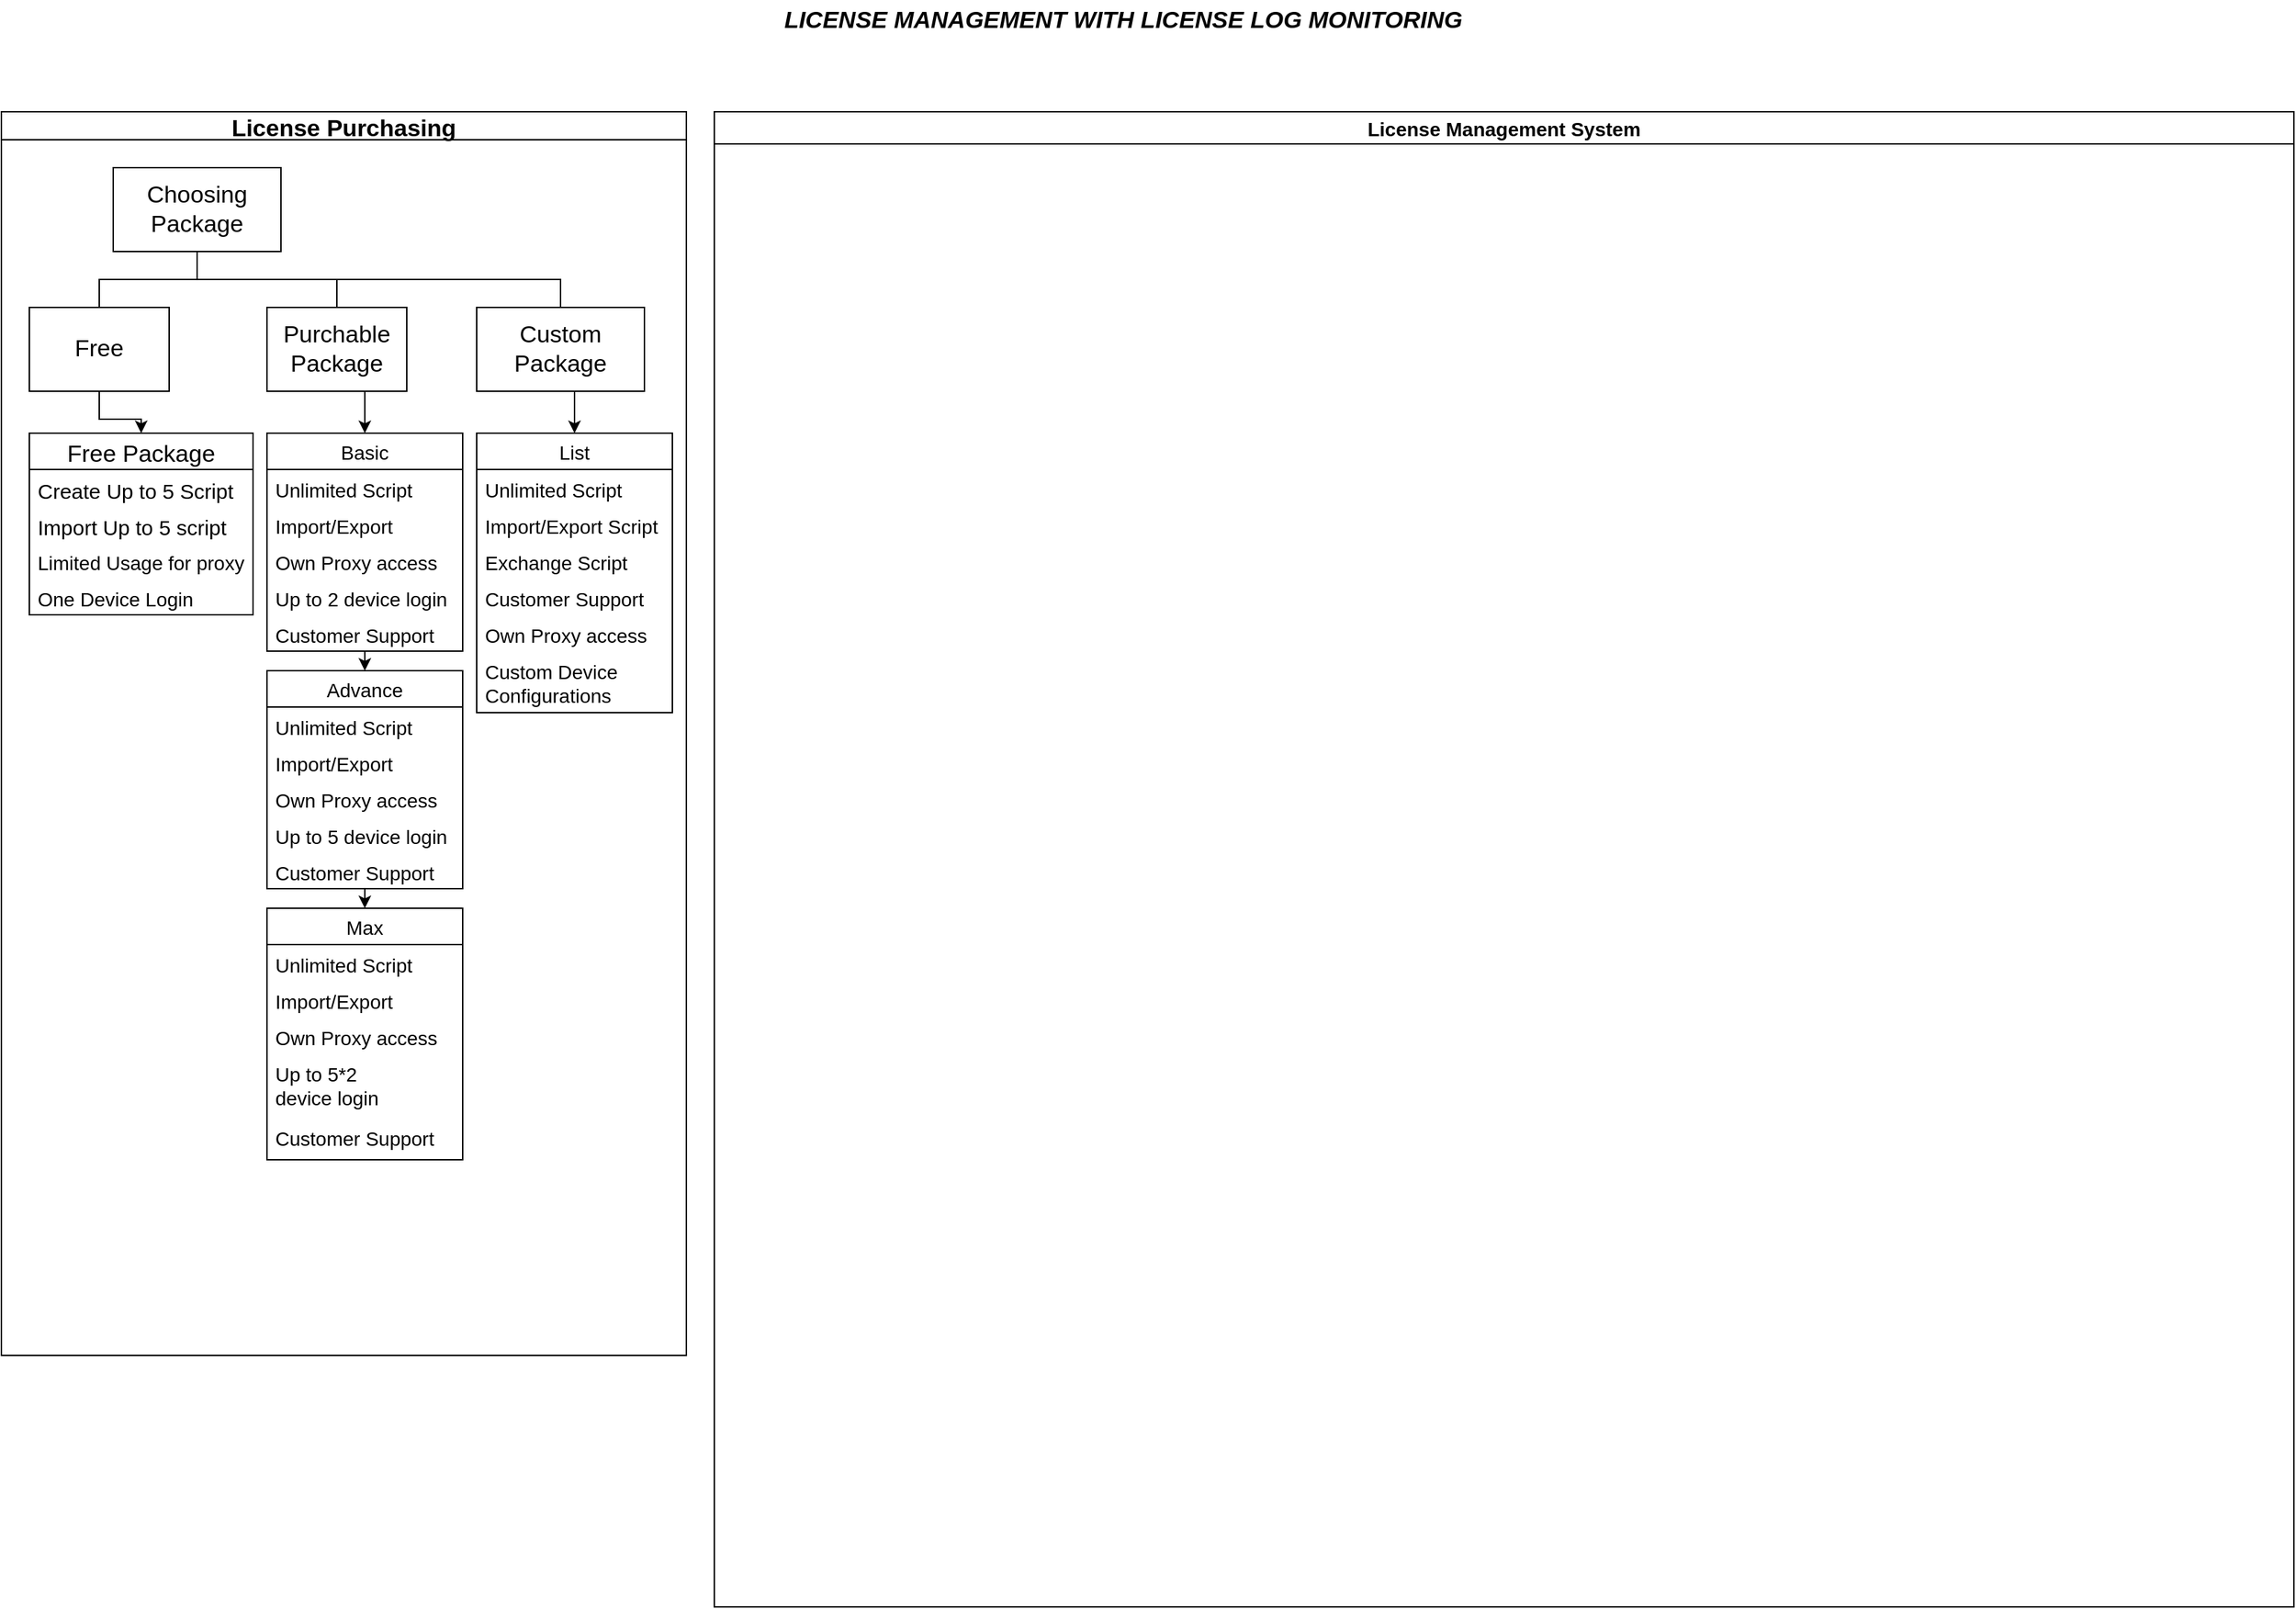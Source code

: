 <mxfile version="17.4.6" type="github">
  <diagram name="Page-1" id="74b105a0-9070-1c63-61bc-23e55f88626e">
    <mxGraphModel dx="2370" dy="1335" grid="1" gridSize="10" guides="1" tooltips="1" connect="1" arrows="1" fold="1" page="1" pageScale="1.5" pageWidth="1169" pageHeight="826" background="none" math="0" shadow="0">
      <root>
        <mxCell id="0" style=";html=1;" />
        <mxCell id="1" style=";html=1;" parent="0" />
        <mxCell id="EOm_PajLkAZvnmIKBMYh-17" value="LICENSE MANAGEMENT WITH LICENSE LOG MONITORING&amp;nbsp;" style="text;html=1;strokeColor=none;fillColor=none;align=center;verticalAlign=middle;whiteSpace=wrap;rounded=0;fontStyle=3;fontSize=17;" vertex="1" parent="1">
          <mxGeometry x="290" y="40" width="1110" height="30" as="geometry" />
        </mxCell>
        <mxCell id="EOm_PajLkAZvnmIKBMYh-26" value="License Purchasing" style="swimlane;startSize=20;horizontal=1;containerType=tree;newEdgeStyle={&quot;edgeStyle&quot;:&quot;elbowEdgeStyle&quot;,&quot;startArrow&quot;:&quot;none&quot;,&quot;endArrow&quot;:&quot;none&quot;};fontSize=17;" vertex="1" parent="1">
          <mxGeometry x="40" y="120" width="490" height="890" as="geometry" />
        </mxCell>
        <mxCell id="EOm_PajLkAZvnmIKBMYh-27" value="" style="edgeStyle=elbowEdgeStyle;elbow=vertical;startArrow=none;endArrow=none;rounded=0;fontSize=17;" edge="1" parent="EOm_PajLkAZvnmIKBMYh-26" source="EOm_PajLkAZvnmIKBMYh-29" target="EOm_PajLkAZvnmIKBMYh-30">
          <mxGeometry relative="1" as="geometry" />
        </mxCell>
        <mxCell id="EOm_PajLkAZvnmIKBMYh-28" value="" style="edgeStyle=elbowEdgeStyle;elbow=vertical;startArrow=none;endArrow=none;rounded=0;fontSize=17;" edge="1" parent="EOm_PajLkAZvnmIKBMYh-26" source="EOm_PajLkAZvnmIKBMYh-29" target="EOm_PajLkAZvnmIKBMYh-31">
          <mxGeometry relative="1" as="geometry" />
        </mxCell>
        <UserObject label="Choosing Package" treeRoot="1" id="EOm_PajLkAZvnmIKBMYh-29">
          <mxCell style="whiteSpace=wrap;html=1;align=center;treeFolding=1;treeMoving=1;newEdgeStyle={&quot;edgeStyle&quot;:&quot;elbowEdgeStyle&quot;,&quot;startArrow&quot;:&quot;none&quot;,&quot;endArrow&quot;:&quot;none&quot;};fontSize=17;" vertex="1" parent="EOm_PajLkAZvnmIKBMYh-26">
            <mxGeometry x="80" y="40" width="120" height="60" as="geometry" />
          </mxCell>
        </UserObject>
        <mxCell id="EOm_PajLkAZvnmIKBMYh-41" style="edgeStyle=orthogonalEdgeStyle;rounded=0;orthogonalLoop=1;jettySize=auto;html=1;entryX=0.5;entryY=0;entryDx=0;entryDy=0;fontSize=17;" edge="1" parent="EOm_PajLkAZvnmIKBMYh-26" source="EOm_PajLkAZvnmIKBMYh-30" target="EOm_PajLkAZvnmIKBMYh-37">
          <mxGeometry relative="1" as="geometry" />
        </mxCell>
        <mxCell id="EOm_PajLkAZvnmIKBMYh-30" value="Free" style="whiteSpace=wrap;html=1;align=center;verticalAlign=middle;treeFolding=1;treeMoving=1;newEdgeStyle={&quot;edgeStyle&quot;:&quot;elbowEdgeStyle&quot;,&quot;startArrow&quot;:&quot;none&quot;,&quot;endArrow&quot;:&quot;none&quot;};fontSize=17;" vertex="1" parent="EOm_PajLkAZvnmIKBMYh-26">
          <mxGeometry x="20" y="140" width="100" height="60" as="geometry" />
        </mxCell>
        <mxCell id="EOm_PajLkAZvnmIKBMYh-46" style="edgeStyle=orthogonalEdgeStyle;rounded=0;orthogonalLoop=1;jettySize=auto;html=1;exitX=0.5;exitY=1;exitDx=0;exitDy=0;entryX=0.5;entryY=0;entryDx=0;entryDy=0;fontSize=14;" edge="1" parent="EOm_PajLkAZvnmIKBMYh-26" source="EOm_PajLkAZvnmIKBMYh-31" target="EOm_PajLkAZvnmIKBMYh-42">
          <mxGeometry relative="1" as="geometry" />
        </mxCell>
        <mxCell id="EOm_PajLkAZvnmIKBMYh-31" value="Purchable Package" style="whiteSpace=wrap;html=1;align=center;verticalAlign=middle;treeFolding=1;treeMoving=1;newEdgeStyle={&quot;edgeStyle&quot;:&quot;elbowEdgeStyle&quot;,&quot;startArrow&quot;:&quot;none&quot;,&quot;endArrow&quot;:&quot;none&quot;};fontSize=17;" vertex="1" parent="EOm_PajLkAZvnmIKBMYh-26">
          <mxGeometry x="190" y="140" width="100" height="60" as="geometry" />
        </mxCell>
        <mxCell id="EOm_PajLkAZvnmIKBMYh-32" value="" style="edgeStyle=elbowEdgeStyle;rounded=0;orthogonalLoop=1;jettySize=auto;html=1;elbow=vertical;startArrow=none;endArrow=none;" edge="1" source="EOm_PajLkAZvnmIKBMYh-29" target="EOm_PajLkAZvnmIKBMYh-33" parent="EOm_PajLkAZvnmIKBMYh-26">
          <mxGeometry relative="1" as="geometry" />
        </mxCell>
        <UserObject label="Custom Package" treeRoot="1" id="EOm_PajLkAZvnmIKBMYh-33">
          <mxCell style="whiteSpace=wrap;html=1;align=center;treeFolding=1;treeMoving=1;newEdgeStyle={&quot;edgeStyle&quot;:&quot;elbowEdgeStyle&quot;,&quot;startArrow&quot;:&quot;none&quot;,&quot;endArrow&quot;:&quot;none&quot;};fontSize=17;" vertex="1" parent="EOm_PajLkAZvnmIKBMYh-26">
            <mxGeometry x="340.0" y="140" width="120" height="60" as="geometry" />
          </mxCell>
        </UserObject>
        <mxCell id="EOm_PajLkAZvnmIKBMYh-37" value="Free Package" style="swimlane;fontStyle=0;childLayout=stackLayout;horizontal=1;startSize=26;fillColor=none;horizontalStack=0;resizeParent=1;resizeParentMax=0;resizeLast=0;collapsible=1;marginBottom=0;fontSize=17;" vertex="1" parent="EOm_PajLkAZvnmIKBMYh-26">
          <mxGeometry x="20" y="230" width="160" height="130" as="geometry" />
        </mxCell>
        <mxCell id="EOm_PajLkAZvnmIKBMYh-38" value="Create Up to 5 Script" style="text;strokeColor=none;fillColor=none;align=left;verticalAlign=top;spacingLeft=4;spacingRight=4;overflow=hidden;rotatable=0;points=[[0,0.5],[1,0.5]];portConstraint=eastwest;fontSize=15;" vertex="1" parent="EOm_PajLkAZvnmIKBMYh-37">
          <mxGeometry y="26" width="160" height="26" as="geometry" />
        </mxCell>
        <mxCell id="EOm_PajLkAZvnmIKBMYh-39" value="Import Up to 5 script" style="text;strokeColor=none;fillColor=none;align=left;verticalAlign=top;spacingLeft=4;spacingRight=4;overflow=hidden;rotatable=0;points=[[0,0.5],[1,0.5]];portConstraint=eastwest;fontSize=15;" vertex="1" parent="EOm_PajLkAZvnmIKBMYh-37">
          <mxGeometry y="52" width="160" height="26" as="geometry" />
        </mxCell>
        <mxCell id="EOm_PajLkAZvnmIKBMYh-40" value="Limited Usage for proxy" style="text;strokeColor=none;fillColor=none;align=left;verticalAlign=top;spacingLeft=4;spacingRight=4;overflow=hidden;rotatable=0;points=[[0,0.5],[1,0.5]];portConstraint=eastwest;fontSize=14;" vertex="1" parent="EOm_PajLkAZvnmIKBMYh-37">
          <mxGeometry y="78" width="160" height="26" as="geometry" />
        </mxCell>
        <mxCell id="EOm_PajLkAZvnmIKBMYh-60" value="One Device Login&#xa;" style="text;strokeColor=none;fillColor=none;align=left;verticalAlign=top;spacingLeft=4;spacingRight=4;overflow=hidden;rotatable=0;points=[[0,0.5],[1,0.5]];portConstraint=eastwest;fontSize=14;" vertex="1" parent="EOm_PajLkAZvnmIKBMYh-37">
          <mxGeometry y="104" width="160" height="26" as="geometry" />
        </mxCell>
        <mxCell id="EOm_PajLkAZvnmIKBMYh-42" value="Basic" style="swimlane;fontStyle=0;childLayout=stackLayout;horizontal=1;startSize=26;fillColor=none;horizontalStack=0;resizeParent=1;resizeParentMax=0;resizeLast=0;collapsible=1;marginBottom=0;fontSize=14;noLabel=0;" vertex="1" parent="EOm_PajLkAZvnmIKBMYh-26">
          <mxGeometry x="190" y="230" width="140" height="156" as="geometry">
            <mxRectangle x="190" y="230" width="50" height="26" as="alternateBounds" />
          </mxGeometry>
        </mxCell>
        <mxCell id="EOm_PajLkAZvnmIKBMYh-43" value="Unlimited Script " style="text;strokeColor=none;fillColor=none;align=left;verticalAlign=top;spacingLeft=4;spacingRight=4;overflow=hidden;rotatable=0;points=[[0,0.5],[1,0.5]];portConstraint=eastwest;fontSize=14;" vertex="1" parent="EOm_PajLkAZvnmIKBMYh-42">
          <mxGeometry y="26" width="140" height="26" as="geometry" />
        </mxCell>
        <mxCell id="EOm_PajLkAZvnmIKBMYh-44" value="Import/Export" style="text;strokeColor=none;fillColor=none;align=left;verticalAlign=top;spacingLeft=4;spacingRight=4;overflow=hidden;rotatable=0;points=[[0,0.5],[1,0.5]];portConstraint=eastwest;fontSize=14;" vertex="1" parent="EOm_PajLkAZvnmIKBMYh-42">
          <mxGeometry y="52" width="140" height="26" as="geometry" />
        </mxCell>
        <mxCell id="EOm_PajLkAZvnmIKBMYh-45" value="Own Proxy access" style="text;strokeColor=none;fillColor=none;align=left;verticalAlign=top;spacingLeft=4;spacingRight=4;overflow=hidden;rotatable=0;points=[[0,0.5],[1,0.5]];portConstraint=eastwest;fontSize=14;" vertex="1" parent="EOm_PajLkAZvnmIKBMYh-42">
          <mxGeometry y="78" width="140" height="26" as="geometry" />
        </mxCell>
        <mxCell id="EOm_PajLkAZvnmIKBMYh-59" value="Up to 2 device login" style="text;strokeColor=none;fillColor=none;align=left;verticalAlign=top;spacingLeft=4;spacingRight=4;overflow=hidden;rotatable=0;points=[[0,0.5],[1,0.5]];portConstraint=eastwest;fontSize=14;" vertex="1" parent="EOm_PajLkAZvnmIKBMYh-42">
          <mxGeometry y="104" width="140" height="26" as="geometry" />
        </mxCell>
        <mxCell id="EOm_PajLkAZvnmIKBMYh-90" value="Customer Support" style="text;strokeColor=none;fillColor=none;align=left;verticalAlign=top;spacingLeft=4;spacingRight=4;overflow=hidden;rotatable=0;points=[[0,0.5],[1,0.5]];portConstraint=eastwest;fontSize=14;" vertex="1" parent="EOm_PajLkAZvnmIKBMYh-42">
          <mxGeometry y="130" width="140" height="26" as="geometry" />
        </mxCell>
        <mxCell id="EOm_PajLkAZvnmIKBMYh-66" style="edgeStyle=orthogonalEdgeStyle;rounded=0;orthogonalLoop=1;jettySize=auto;html=1;exitX=0.5;exitY=1;exitDx=0;exitDy=0;entryX=0.5;entryY=0;entryDx=0;entryDy=0;fontSize=14;" edge="1" target="EOm_PajLkAZvnmIKBMYh-67" source="EOm_PajLkAZvnmIKBMYh-42" parent="EOm_PajLkAZvnmIKBMYh-26">
          <mxGeometry relative="1" as="geometry">
            <mxPoint x="450.0" y="330" as="sourcePoint" />
          </mxGeometry>
        </mxCell>
        <mxCell id="EOm_PajLkAZvnmIKBMYh-67" value="Advance" style="swimlane;fontStyle=0;childLayout=stackLayout;horizontal=1;startSize=26;fillColor=none;horizontalStack=0;resizeParent=1;resizeParentMax=0;resizeLast=0;collapsible=1;marginBottom=0;fontSize=14;noLabel=0;" vertex="1" parent="EOm_PajLkAZvnmIKBMYh-26">
          <mxGeometry x="190" y="400" width="140" height="156" as="geometry">
            <mxRectangle x="190" y="230" width="50" height="26" as="alternateBounds" />
          </mxGeometry>
        </mxCell>
        <mxCell id="EOm_PajLkAZvnmIKBMYh-68" value="Unlimited Script " style="text;strokeColor=none;fillColor=none;align=left;verticalAlign=top;spacingLeft=4;spacingRight=4;overflow=hidden;rotatable=0;points=[[0,0.5],[1,0.5]];portConstraint=eastwest;fontSize=14;" vertex="1" parent="EOm_PajLkAZvnmIKBMYh-67">
          <mxGeometry y="26" width="140" height="26" as="geometry" />
        </mxCell>
        <mxCell id="EOm_PajLkAZvnmIKBMYh-69" value="Import/Export" style="text;strokeColor=none;fillColor=none;align=left;verticalAlign=top;spacingLeft=4;spacingRight=4;overflow=hidden;rotatable=0;points=[[0,0.5],[1,0.5]];portConstraint=eastwest;fontSize=14;" vertex="1" parent="EOm_PajLkAZvnmIKBMYh-67">
          <mxGeometry y="52" width="140" height="26" as="geometry" />
        </mxCell>
        <mxCell id="EOm_PajLkAZvnmIKBMYh-70" value="Own Proxy access" style="text;strokeColor=none;fillColor=none;align=left;verticalAlign=top;spacingLeft=4;spacingRight=4;overflow=hidden;rotatable=0;points=[[0,0.5],[1,0.5]];portConstraint=eastwest;fontSize=14;" vertex="1" parent="EOm_PajLkAZvnmIKBMYh-67">
          <mxGeometry y="78" width="140" height="26" as="geometry" />
        </mxCell>
        <mxCell id="EOm_PajLkAZvnmIKBMYh-71" value="Up to 5 device login" style="text;strokeColor=none;fillColor=none;align=left;verticalAlign=top;spacingLeft=4;spacingRight=4;overflow=hidden;rotatable=0;points=[[0,0.5],[1,0.5]];portConstraint=eastwest;fontSize=14;" vertex="1" parent="EOm_PajLkAZvnmIKBMYh-67">
          <mxGeometry y="104" width="140" height="26" as="geometry" />
        </mxCell>
        <mxCell id="EOm_PajLkAZvnmIKBMYh-91" value="Customer Support" style="text;strokeColor=none;fillColor=none;align=left;verticalAlign=top;spacingLeft=4;spacingRight=4;overflow=hidden;rotatable=0;points=[[0,0.5],[1,0.5]];portConstraint=eastwest;fontSize=14;" vertex="1" parent="EOm_PajLkAZvnmIKBMYh-67">
          <mxGeometry y="130" width="140" height="26" as="geometry" />
        </mxCell>
        <mxCell id="EOm_PajLkAZvnmIKBMYh-72" style="edgeStyle=orthogonalEdgeStyle;rounded=0;orthogonalLoop=1;jettySize=auto;html=1;exitX=0.5;exitY=1;exitDx=0;exitDy=0;entryX=0.5;entryY=0;entryDx=0;entryDy=0;fontSize=14;" edge="1" target="EOm_PajLkAZvnmIKBMYh-73" source="EOm_PajLkAZvnmIKBMYh-67" parent="EOm_PajLkAZvnmIKBMYh-26">
          <mxGeometry relative="1" as="geometry">
            <mxPoint x="470.0" y="490" as="sourcePoint" />
          </mxGeometry>
        </mxCell>
        <mxCell id="EOm_PajLkAZvnmIKBMYh-73" value="Max" style="swimlane;fontStyle=0;childLayout=stackLayout;horizontal=1;startSize=26;fillColor=none;horizontalStack=0;resizeParent=1;resizeParentMax=0;resizeLast=0;collapsible=1;marginBottom=0;fontSize=14;noLabel=0;" vertex="1" parent="EOm_PajLkAZvnmIKBMYh-26">
          <mxGeometry x="190" y="570" width="140" height="180" as="geometry">
            <mxRectangle x="190" y="230" width="50" height="26" as="alternateBounds" />
          </mxGeometry>
        </mxCell>
        <mxCell id="EOm_PajLkAZvnmIKBMYh-74" value="Unlimited Script " style="text;strokeColor=none;fillColor=none;align=left;verticalAlign=top;spacingLeft=4;spacingRight=4;overflow=hidden;rotatable=0;points=[[0,0.5],[1,0.5]];portConstraint=eastwest;fontSize=14;" vertex="1" parent="EOm_PajLkAZvnmIKBMYh-73">
          <mxGeometry y="26" width="140" height="26" as="geometry" />
        </mxCell>
        <mxCell id="EOm_PajLkAZvnmIKBMYh-75" value="Import/Export" style="text;strokeColor=none;fillColor=none;align=left;verticalAlign=top;spacingLeft=4;spacingRight=4;overflow=hidden;rotatable=0;points=[[0,0.5],[1,0.5]];portConstraint=eastwest;fontSize=14;" vertex="1" parent="EOm_PajLkAZvnmIKBMYh-73">
          <mxGeometry y="52" width="140" height="26" as="geometry" />
        </mxCell>
        <mxCell id="EOm_PajLkAZvnmIKBMYh-76" value="Own Proxy access" style="text;strokeColor=none;fillColor=none;align=left;verticalAlign=top;spacingLeft=4;spacingRight=4;overflow=hidden;rotatable=0;points=[[0,0.5],[1,0.5]];portConstraint=eastwest;fontSize=14;" vertex="1" parent="EOm_PajLkAZvnmIKBMYh-73">
          <mxGeometry y="78" width="140" height="26" as="geometry" />
        </mxCell>
        <mxCell id="EOm_PajLkAZvnmIKBMYh-77" value="Up to 5*2 &#xa;device login" style="text;strokeColor=none;fillColor=none;align=left;verticalAlign=top;spacingLeft=4;spacingRight=4;overflow=hidden;rotatable=0;points=[[0,0.5],[1,0.5]];portConstraint=eastwest;fontSize=14;" vertex="1" parent="EOm_PajLkAZvnmIKBMYh-73">
          <mxGeometry y="104" width="140" height="46" as="geometry" />
        </mxCell>
        <mxCell id="EOm_PajLkAZvnmIKBMYh-92" value="Customer Support" style="text;strokeColor=none;fillColor=none;align=left;verticalAlign=top;spacingLeft=4;spacingRight=4;overflow=hidden;rotatable=0;points=[[0,0.5],[1,0.5]];portConstraint=eastwest;fontSize=14;" vertex="1" parent="EOm_PajLkAZvnmIKBMYh-73">
          <mxGeometry y="150" width="140" height="30" as="geometry" />
        </mxCell>
        <mxCell id="EOm_PajLkAZvnmIKBMYh-82" value="List" style="swimlane;fontStyle=0;childLayout=stackLayout;horizontal=1;startSize=26;fillColor=none;horizontalStack=0;resizeParent=1;resizeParentMax=0;resizeLast=0;collapsible=1;marginBottom=0;fontSize=14;" vertex="1" parent="EOm_PajLkAZvnmIKBMYh-26">
          <mxGeometry x="340" y="230" width="140" height="200" as="geometry" />
        </mxCell>
        <mxCell id="EOm_PajLkAZvnmIKBMYh-83" value="Unlimited Script" style="text;strokeColor=none;fillColor=none;align=left;verticalAlign=top;spacingLeft=4;spacingRight=4;overflow=hidden;rotatable=0;points=[[0,0.5],[1,0.5]];portConstraint=eastwest;fontSize=14;" vertex="1" parent="EOm_PajLkAZvnmIKBMYh-82">
          <mxGeometry y="26" width="140" height="26" as="geometry" />
        </mxCell>
        <mxCell id="EOm_PajLkAZvnmIKBMYh-84" value="Import/Export Script" style="text;strokeColor=none;fillColor=none;align=left;verticalAlign=top;spacingLeft=4;spacingRight=4;overflow=hidden;rotatable=0;points=[[0,0.5],[1,0.5]];portConstraint=eastwest;fontSize=14;" vertex="1" parent="EOm_PajLkAZvnmIKBMYh-82">
          <mxGeometry y="52" width="140" height="26" as="geometry" />
        </mxCell>
        <mxCell id="EOm_PajLkAZvnmIKBMYh-85" value="Exchange Script" style="text;strokeColor=none;fillColor=none;align=left;verticalAlign=top;spacingLeft=4;spacingRight=4;overflow=hidden;rotatable=0;points=[[0,0.5],[1,0.5]];portConstraint=eastwest;fontSize=14;" vertex="1" parent="EOm_PajLkAZvnmIKBMYh-82">
          <mxGeometry y="78" width="140" height="26" as="geometry" />
        </mxCell>
        <mxCell id="EOm_PajLkAZvnmIKBMYh-86" value="Customer Support" style="text;strokeColor=none;fillColor=none;align=left;verticalAlign=top;spacingLeft=4;spacingRight=4;overflow=hidden;rotatable=0;points=[[0,0.5],[1,0.5]];portConstraint=eastwest;fontSize=14;" vertex="1" parent="EOm_PajLkAZvnmIKBMYh-82">
          <mxGeometry y="104" width="140" height="26" as="geometry" />
        </mxCell>
        <mxCell id="EOm_PajLkAZvnmIKBMYh-87" value="Own Proxy access" style="text;strokeColor=none;fillColor=none;align=left;verticalAlign=top;spacingLeft=4;spacingRight=4;overflow=hidden;rotatable=0;points=[[0,0.5],[1,0.5]];portConstraint=eastwest;fontSize=14;" vertex="1" parent="EOm_PajLkAZvnmIKBMYh-82">
          <mxGeometry y="130" width="140" height="26" as="geometry" />
        </mxCell>
        <mxCell id="EOm_PajLkAZvnmIKBMYh-88" value="Custom Device &#xa;Configurations" style="text;strokeColor=none;fillColor=none;align=left;verticalAlign=top;spacingLeft=4;spacingRight=4;overflow=hidden;rotatable=0;points=[[0,0.5],[1,0.5]];portConstraint=eastwest;fontSize=14;" vertex="1" parent="EOm_PajLkAZvnmIKBMYh-82">
          <mxGeometry y="156" width="140" height="44" as="geometry" />
        </mxCell>
        <mxCell id="EOm_PajLkAZvnmIKBMYh-89" style="edgeStyle=orthogonalEdgeStyle;rounded=0;orthogonalLoop=1;jettySize=auto;html=1;exitX=0.5;exitY=1;exitDx=0;exitDy=0;entryX=0.5;entryY=0;entryDx=0;entryDy=0;fontSize=14;" edge="1" parent="EOm_PajLkAZvnmIKBMYh-26" source="EOm_PajLkAZvnmIKBMYh-33" target="EOm_PajLkAZvnmIKBMYh-82">
          <mxGeometry relative="1" as="geometry" />
        </mxCell>
        <mxCell id="EOm_PajLkAZvnmIKBMYh-93" value="License Management System" style="swimlane;fontSize=14;" vertex="1" parent="1">
          <mxGeometry x="550" y="120" width="1130" height="1070" as="geometry" />
        </mxCell>
      </root>
    </mxGraphModel>
  </diagram>
</mxfile>
